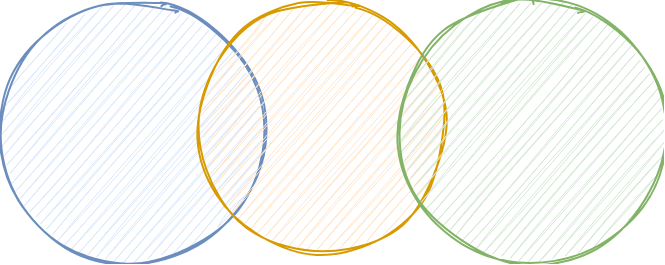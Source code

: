 <mxfile version="14.6.13" type="github">
  <diagram id="6UnznHqYo7LBIeetHzAm" name="Page-1">
    <mxGraphModel dx="868" dy="602" grid="1" gridSize="10" guides="1" tooltips="1" connect="1" arrows="1" fold="1" page="1" pageScale="1" pageWidth="827" pageHeight="1169" math="0" shadow="0">
      <root>
        <mxCell id="0" />
        <mxCell id="1" parent="0" />
        <mxCell id="goEO9fDiW092tLN1yqKi-1" value="" style="ellipse;whiteSpace=wrap;html=1;fillColor=#dae8fc;strokeColor=#6c8ebf;shadow=0;sketch=1;" vertex="1" parent="1">
          <mxGeometry x="200" y="170" width="130" height="130" as="geometry" />
        </mxCell>
        <mxCell id="goEO9fDiW092tLN1yqKi-2" value="" style="ellipse;whiteSpace=wrap;html=1;fillColor=#ffe6cc;strokeColor=#d79b00;sketch=1;" vertex="1" parent="1">
          <mxGeometry x="300" y="170" width="120" height="125" as="geometry" />
        </mxCell>
        <mxCell id="goEO9fDiW092tLN1yqKi-3" value="" style="ellipse;whiteSpace=wrap;html=1;shadow=0;sketch=1;fillColor=#d5e8d4;strokeColor=#82b366;" vertex="1" parent="1">
          <mxGeometry x="400" y="170" width="130" height="130" as="geometry" />
        </mxCell>
      </root>
    </mxGraphModel>
  </diagram>
</mxfile>
